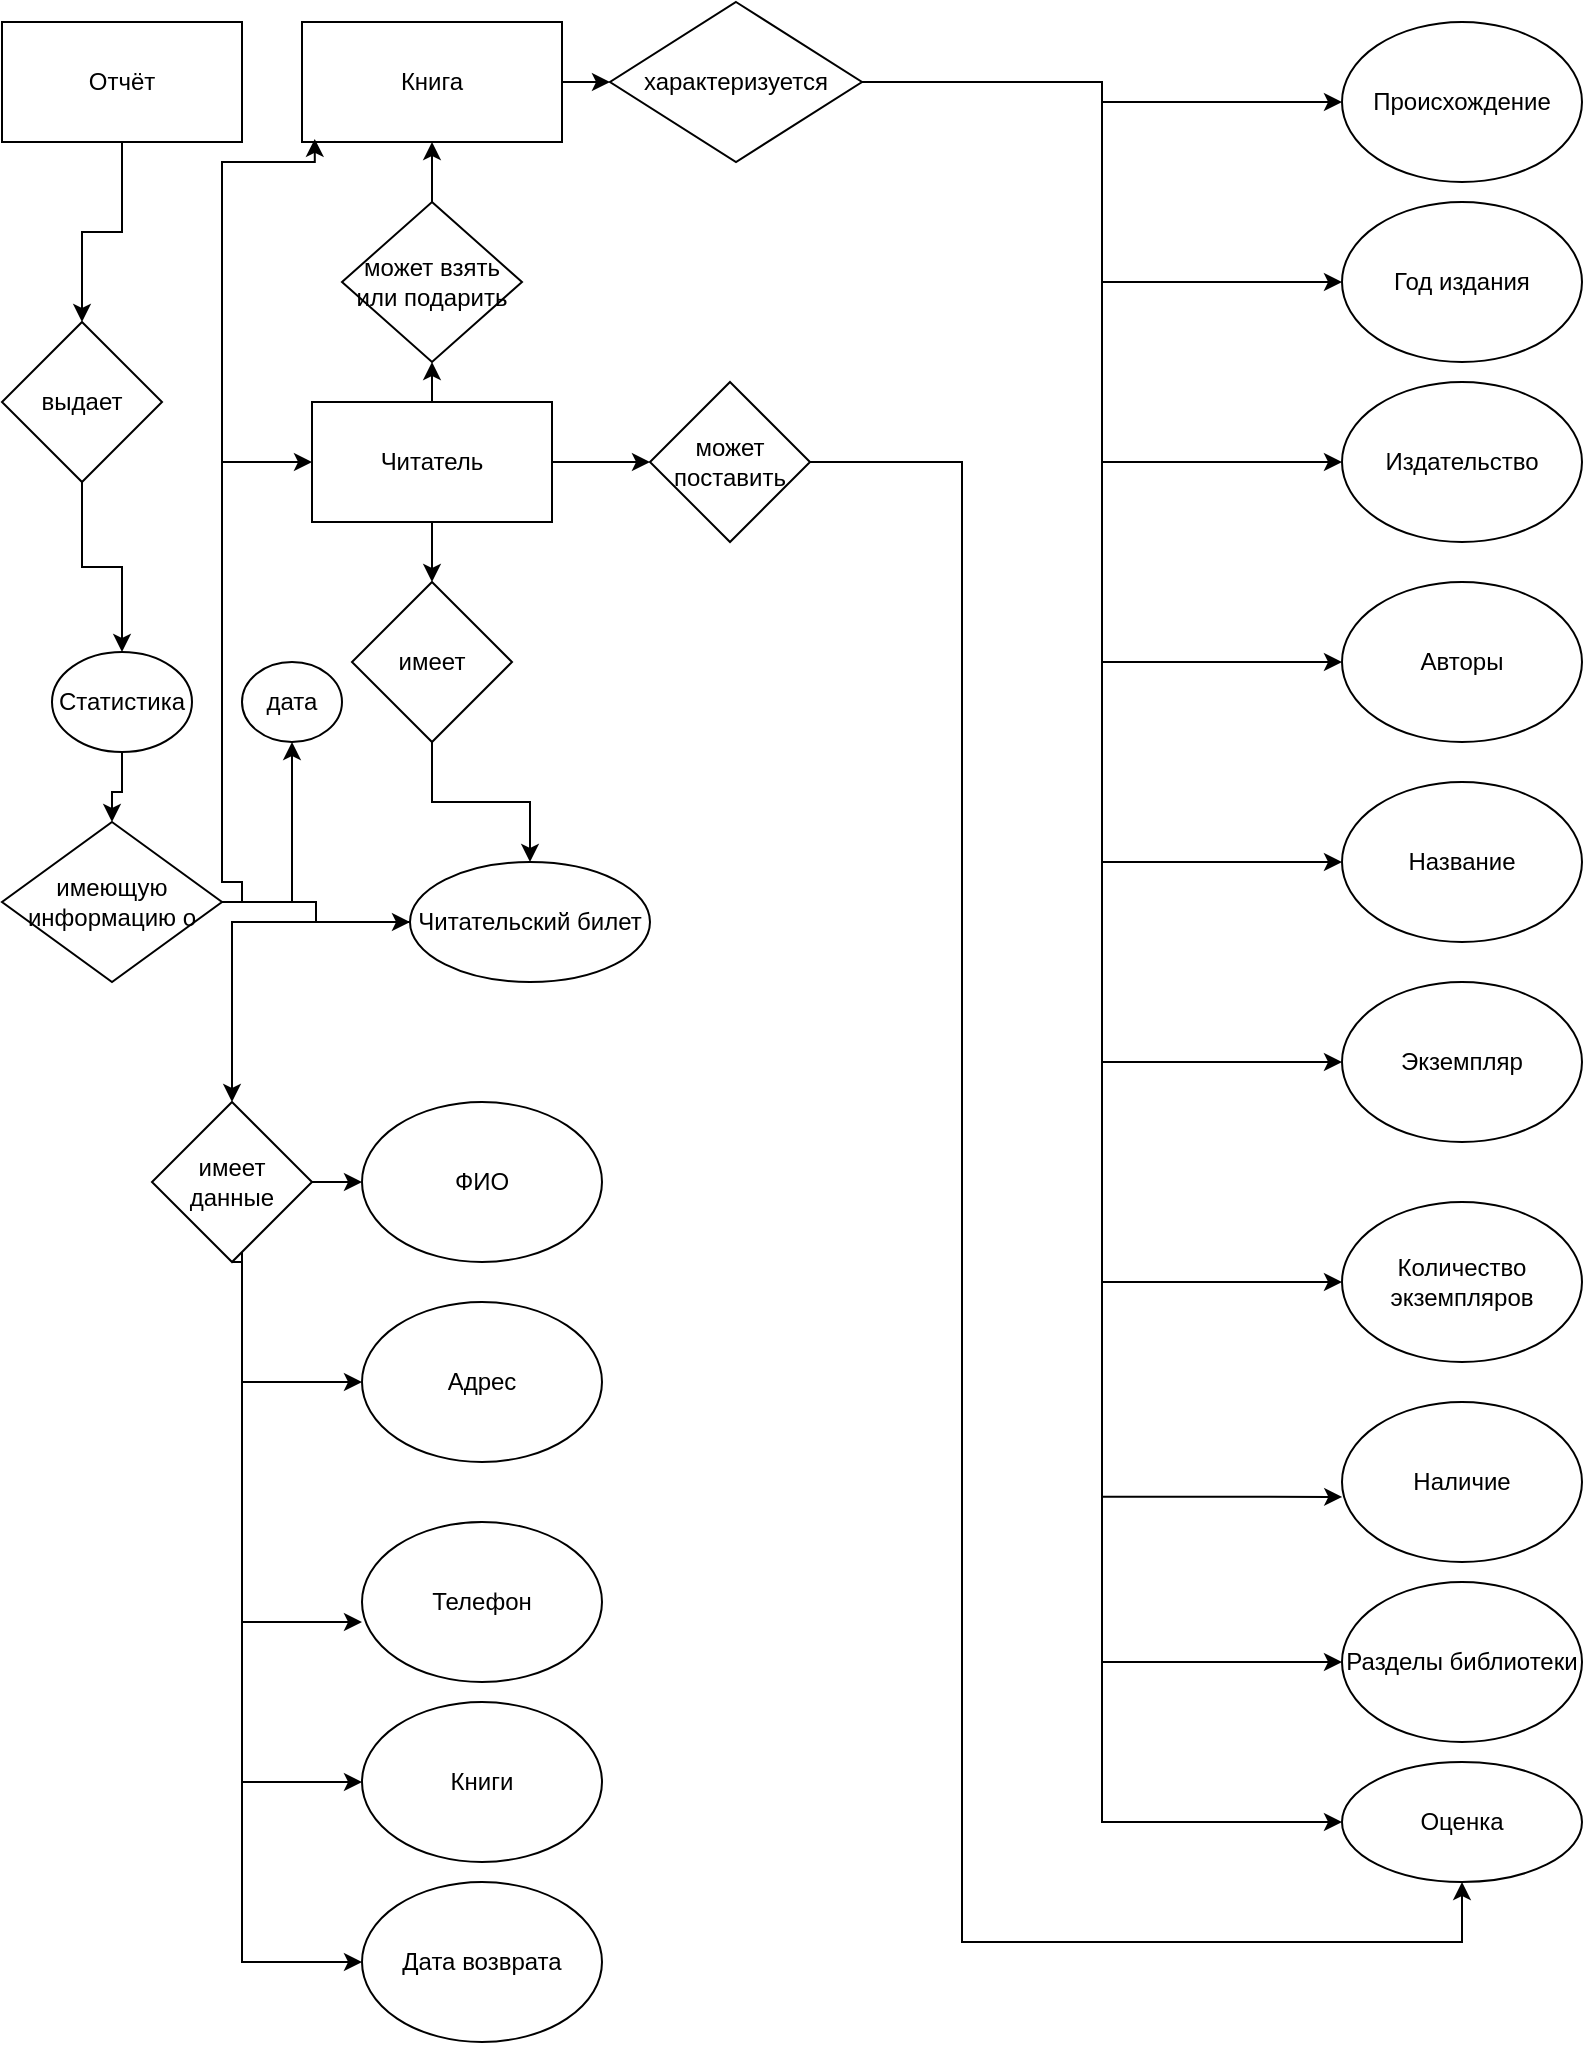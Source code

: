 <mxfile version="22.1.11" type="github">
  <diagram id="C5RBs43oDa-KdzZeNtuy" name="Page-1">
    <mxGraphModel dx="838" dy="413" grid="1" gridSize="10" guides="1" tooltips="1" connect="1" arrows="1" fold="1" page="1" pageScale="1" pageWidth="827" pageHeight="1169" math="0" shadow="0">
      <root>
        <mxCell id="WIyWlLk6GJQsqaUBKTNV-0" />
        <mxCell id="WIyWlLk6GJQsqaUBKTNV-1" parent="WIyWlLk6GJQsqaUBKTNV-0" />
        <mxCell id="y5s-uYPHy8Nzl8Kdxm5r-6" style="edgeStyle=orthogonalEdgeStyle;rounded=0;orthogonalLoop=1;jettySize=auto;html=1;entryX=0.5;entryY=1;entryDx=0;entryDy=0;" parent="WIyWlLk6GJQsqaUBKTNV-1" target="y5s-uYPHy8Nzl8Kdxm5r-2" edge="1">
          <mxGeometry relative="1" as="geometry">
            <mxPoint x="410" y="210" as="sourcePoint" />
          </mxGeometry>
        </mxCell>
        <mxCell id="y5s-uYPHy8Nzl8Kdxm5r-7" style="edgeStyle=orthogonalEdgeStyle;rounded=0;orthogonalLoop=1;jettySize=auto;html=1;" parent="WIyWlLk6GJQsqaUBKTNV-1" target="y5s-uYPHy8Nzl8Kdxm5r-1" edge="1">
          <mxGeometry relative="1" as="geometry">
            <mxPoint x="484.89" y="100.059" as="sourcePoint" />
          </mxGeometry>
        </mxCell>
        <mxCell id="2zwlkAMoo1KaE6YTXX7n-5" style="edgeStyle=orthogonalEdgeStyle;rounded=0;orthogonalLoop=1;jettySize=auto;html=1;exitX=1;exitY=0.5;exitDx=0;exitDy=0;entryX=0;entryY=0.5;entryDx=0;entryDy=0;" edge="1" parent="WIyWlLk6GJQsqaUBKTNV-1" source="y5s-uYPHy8Nzl8Kdxm5r-3" target="y5s-uYPHy8Nzl8Kdxm5r-27">
          <mxGeometry relative="1" as="geometry" />
        </mxCell>
        <mxCell id="y5s-uYPHy8Nzl8Kdxm5r-3" value="Книга" style="rounded=0;whiteSpace=wrap;html=1;" parent="WIyWlLk6GJQsqaUBKTNV-1" vertex="1">
          <mxGeometry x="160" y="20" width="130" height="60" as="geometry" />
        </mxCell>
        <mxCell id="2zwlkAMoo1KaE6YTXX7n-10" style="edgeStyle=orthogonalEdgeStyle;rounded=0;orthogonalLoop=1;jettySize=auto;html=1;exitX=0.5;exitY=0;exitDx=0;exitDy=0;entryX=0.5;entryY=1;entryDx=0;entryDy=0;" edge="1" parent="WIyWlLk6GJQsqaUBKTNV-1" source="y5s-uYPHy8Nzl8Kdxm5r-4" target="y5s-uYPHy8Nzl8Kdxm5r-11">
          <mxGeometry relative="1" as="geometry" />
        </mxCell>
        <mxCell id="2zwlkAMoo1KaE6YTXX7n-18" style="edgeStyle=orthogonalEdgeStyle;rounded=0;orthogonalLoop=1;jettySize=auto;html=1;exitX=1;exitY=0.5;exitDx=0;exitDy=0;entryX=0;entryY=0.5;entryDx=0;entryDy=0;" edge="1" parent="WIyWlLk6GJQsqaUBKTNV-1" source="y5s-uYPHy8Nzl8Kdxm5r-4" target="y5s-uYPHy8Nzl8Kdxm5r-40">
          <mxGeometry relative="1" as="geometry" />
        </mxCell>
        <mxCell id="2zwlkAMoo1KaE6YTXX7n-24" style="edgeStyle=orthogonalEdgeStyle;rounded=0;orthogonalLoop=1;jettySize=auto;html=1;exitX=0.5;exitY=1;exitDx=0;exitDy=0;entryX=0.5;entryY=0;entryDx=0;entryDy=0;" edge="1" parent="WIyWlLk6GJQsqaUBKTNV-1" source="y5s-uYPHy8Nzl8Kdxm5r-4" target="y5s-uYPHy8Nzl8Kdxm5r-63">
          <mxGeometry relative="1" as="geometry" />
        </mxCell>
        <mxCell id="y5s-uYPHy8Nzl8Kdxm5r-4" value="Читатель" style="rounded=0;whiteSpace=wrap;html=1;" parent="WIyWlLk6GJQsqaUBKTNV-1" vertex="1">
          <mxGeometry x="165" y="210" width="120" height="60" as="geometry" />
        </mxCell>
        <mxCell id="2zwlkAMoo1KaE6YTXX7n-11" style="edgeStyle=orthogonalEdgeStyle;rounded=0;orthogonalLoop=1;jettySize=auto;html=1;exitX=0.5;exitY=0;exitDx=0;exitDy=0;entryX=0.5;entryY=1;entryDx=0;entryDy=0;" edge="1" parent="WIyWlLk6GJQsqaUBKTNV-1" source="y5s-uYPHy8Nzl8Kdxm5r-11" target="y5s-uYPHy8Nzl8Kdxm5r-3">
          <mxGeometry relative="1" as="geometry" />
        </mxCell>
        <mxCell id="y5s-uYPHy8Nzl8Kdxm5r-11" value="может взять или подарить" style="rhombus;whiteSpace=wrap;html=1;" parent="WIyWlLk6GJQsqaUBKTNV-1" vertex="1">
          <mxGeometry x="180" y="110" width="90" height="80" as="geometry" />
        </mxCell>
        <mxCell id="y5s-uYPHy8Nzl8Kdxm5r-14" value="Авторы" style="ellipse;whiteSpace=wrap;html=1;" parent="WIyWlLk6GJQsqaUBKTNV-1" vertex="1">
          <mxGeometry x="680" y="300" width="120" height="80" as="geometry" />
        </mxCell>
        <mxCell id="y5s-uYPHy8Nzl8Kdxm5r-15" value="Название" style="ellipse;whiteSpace=wrap;html=1;" parent="WIyWlLk6GJQsqaUBKTNV-1" vertex="1">
          <mxGeometry x="680" y="400" width="120" height="80" as="geometry" />
        </mxCell>
        <mxCell id="y5s-uYPHy8Nzl8Kdxm5r-17" value="Экземпляр" style="ellipse;whiteSpace=wrap;html=1;" parent="WIyWlLk6GJQsqaUBKTNV-1" vertex="1">
          <mxGeometry x="680" y="500" width="120" height="80" as="geometry" />
        </mxCell>
        <mxCell id="y5s-uYPHy8Nzl8Kdxm5r-18" value="Издательство" style="ellipse;whiteSpace=wrap;html=1;" parent="WIyWlLk6GJQsqaUBKTNV-1" vertex="1">
          <mxGeometry x="680" y="200" width="120" height="80" as="geometry" />
        </mxCell>
        <mxCell id="y5s-uYPHy8Nzl8Kdxm5r-19" value="Год издания" style="ellipse;whiteSpace=wrap;html=1;" parent="WIyWlLk6GJQsqaUBKTNV-1" vertex="1">
          <mxGeometry x="680" y="110" width="120" height="80" as="geometry" />
        </mxCell>
        <mxCell id="y5s-uYPHy8Nzl8Kdxm5r-20" value="Количество экземпляров" style="ellipse;whiteSpace=wrap;html=1;" parent="WIyWlLk6GJQsqaUBKTNV-1" vertex="1">
          <mxGeometry x="680" y="610" width="120" height="80" as="geometry" />
        </mxCell>
        <mxCell id="2zwlkAMoo1KaE6YTXX7n-6" style="edgeStyle=orthogonalEdgeStyle;rounded=0;orthogonalLoop=1;jettySize=auto;html=1;exitX=1;exitY=0.5;exitDx=0;exitDy=0;" edge="1" parent="WIyWlLk6GJQsqaUBKTNV-1" source="y5s-uYPHy8Nzl8Kdxm5r-27" target="y5s-uYPHy8Nzl8Kdxm5r-49">
          <mxGeometry relative="1" as="geometry" />
        </mxCell>
        <mxCell id="2zwlkAMoo1KaE6YTXX7n-7" style="edgeStyle=orthogonalEdgeStyle;rounded=0;orthogonalLoop=1;jettySize=auto;html=1;exitX=1;exitY=0.5;exitDx=0;exitDy=0;entryX=0;entryY=0.5;entryDx=0;entryDy=0;" edge="1" parent="WIyWlLk6GJQsqaUBKTNV-1" source="y5s-uYPHy8Nzl8Kdxm5r-27" target="y5s-uYPHy8Nzl8Kdxm5r-19">
          <mxGeometry relative="1" as="geometry" />
        </mxCell>
        <mxCell id="2zwlkAMoo1KaE6YTXX7n-8" style="edgeStyle=orthogonalEdgeStyle;rounded=0;orthogonalLoop=1;jettySize=auto;html=1;exitX=1;exitY=0.5;exitDx=0;exitDy=0;entryX=0;entryY=0.5;entryDx=0;entryDy=0;" edge="1" parent="WIyWlLk6GJQsqaUBKTNV-1" source="y5s-uYPHy8Nzl8Kdxm5r-27" target="y5s-uYPHy8Nzl8Kdxm5r-18">
          <mxGeometry relative="1" as="geometry" />
        </mxCell>
        <mxCell id="2zwlkAMoo1KaE6YTXX7n-9" style="edgeStyle=orthogonalEdgeStyle;rounded=0;orthogonalLoop=1;jettySize=auto;html=1;exitX=1;exitY=0.5;exitDx=0;exitDy=0;entryX=0;entryY=0.5;entryDx=0;entryDy=0;" edge="1" parent="WIyWlLk6GJQsqaUBKTNV-1" source="y5s-uYPHy8Nzl8Kdxm5r-27" target="y5s-uYPHy8Nzl8Kdxm5r-14">
          <mxGeometry relative="1" as="geometry" />
        </mxCell>
        <mxCell id="2zwlkAMoo1KaE6YTXX7n-12" style="edgeStyle=orthogonalEdgeStyle;rounded=0;orthogonalLoop=1;jettySize=auto;html=1;exitX=1;exitY=0.5;exitDx=0;exitDy=0;entryX=0;entryY=0.5;entryDx=0;entryDy=0;" edge="1" parent="WIyWlLk6GJQsqaUBKTNV-1" source="y5s-uYPHy8Nzl8Kdxm5r-27" target="y5s-uYPHy8Nzl8Kdxm5r-15">
          <mxGeometry relative="1" as="geometry" />
        </mxCell>
        <mxCell id="2zwlkAMoo1KaE6YTXX7n-14" style="edgeStyle=orthogonalEdgeStyle;rounded=0;orthogonalLoop=1;jettySize=auto;html=1;exitX=1;exitY=0.5;exitDx=0;exitDy=0;entryX=0;entryY=0.5;entryDx=0;entryDy=0;" edge="1" parent="WIyWlLk6GJQsqaUBKTNV-1" source="y5s-uYPHy8Nzl8Kdxm5r-27" target="y5s-uYPHy8Nzl8Kdxm5r-17">
          <mxGeometry relative="1" as="geometry" />
        </mxCell>
        <mxCell id="2zwlkAMoo1KaE6YTXX7n-15" style="edgeStyle=orthogonalEdgeStyle;rounded=0;orthogonalLoop=1;jettySize=auto;html=1;entryX=0;entryY=0.5;entryDx=0;entryDy=0;" edge="1" parent="WIyWlLk6GJQsqaUBKTNV-1" source="y5s-uYPHy8Nzl8Kdxm5r-27" target="y5s-uYPHy8Nzl8Kdxm5r-20">
          <mxGeometry relative="1" as="geometry" />
        </mxCell>
        <mxCell id="2zwlkAMoo1KaE6YTXX7n-16" style="edgeStyle=orthogonalEdgeStyle;rounded=0;orthogonalLoop=1;jettySize=auto;html=1;exitX=1;exitY=0.5;exitDx=0;exitDy=0;entryX=0;entryY=0.5;entryDx=0;entryDy=0;" edge="1" parent="WIyWlLk6GJQsqaUBKTNV-1" source="y5s-uYPHy8Nzl8Kdxm5r-27" target="y5s-uYPHy8Nzl8Kdxm5r-37">
          <mxGeometry relative="1" as="geometry" />
        </mxCell>
        <mxCell id="2zwlkAMoo1KaE6YTXX7n-23" style="edgeStyle=orthogonalEdgeStyle;rounded=0;orthogonalLoop=1;jettySize=auto;html=1;entryX=0;entryY=0.5;entryDx=0;entryDy=0;" edge="1" parent="WIyWlLk6GJQsqaUBKTNV-1" source="y5s-uYPHy8Nzl8Kdxm5r-27" target="y5s-uYPHy8Nzl8Kdxm5r-22">
          <mxGeometry relative="1" as="geometry" />
        </mxCell>
        <mxCell id="y5s-uYPHy8Nzl8Kdxm5r-27" value="характеризуется" style="rhombus;whiteSpace=wrap;html=1;" parent="WIyWlLk6GJQsqaUBKTNV-1" vertex="1">
          <mxGeometry x="314" y="10" width="126" height="80" as="geometry" />
        </mxCell>
        <mxCell id="y5s-uYPHy8Nzl8Kdxm5r-37" value="Оценка" style="ellipse;whiteSpace=wrap;html=1;" parent="WIyWlLk6GJQsqaUBKTNV-1" vertex="1">
          <mxGeometry x="680" y="890" width="120" height="60" as="geometry" />
        </mxCell>
        <mxCell id="2zwlkAMoo1KaE6YTXX7n-22" style="edgeStyle=orthogonalEdgeStyle;rounded=0;orthogonalLoop=1;jettySize=auto;html=1;exitX=1;exitY=0.5;exitDx=0;exitDy=0;entryX=0.5;entryY=1;entryDx=0;entryDy=0;" edge="1" parent="WIyWlLk6GJQsqaUBKTNV-1" source="y5s-uYPHy8Nzl8Kdxm5r-40" target="y5s-uYPHy8Nzl8Kdxm5r-37">
          <mxGeometry relative="1" as="geometry">
            <Array as="points">
              <mxPoint x="490" y="240" />
              <mxPoint x="490" y="980" />
              <mxPoint x="740" y="980" />
            </Array>
          </mxGeometry>
        </mxCell>
        <mxCell id="y5s-uYPHy8Nzl8Kdxm5r-40" value="может поставить" style="rhombus;whiteSpace=wrap;html=1;" parent="WIyWlLk6GJQsqaUBKTNV-1" vertex="1">
          <mxGeometry x="334" y="200" width="80" height="80" as="geometry" />
        </mxCell>
        <mxCell id="y5s-uYPHy8Nzl8Kdxm5r-49" value="Происхождение" style="ellipse;whiteSpace=wrap;html=1;" parent="WIyWlLk6GJQsqaUBKTNV-1" vertex="1">
          <mxGeometry x="680" y="20" width="120" height="80" as="geometry" />
        </mxCell>
        <mxCell id="y5s-uYPHy8Nzl8Kdxm5r-50" value="Наличие" style="ellipse;whiteSpace=wrap;html=1;" parent="WIyWlLk6GJQsqaUBKTNV-1" vertex="1">
          <mxGeometry x="680" y="710" width="120" height="80" as="geometry" />
        </mxCell>
        <mxCell id="y5s-uYPHy8Nzl8Kdxm5r-65" style="edgeStyle=orthogonalEdgeStyle;rounded=0;orthogonalLoop=1;jettySize=auto;html=1;entryX=0.5;entryY=0;entryDx=0;entryDy=0;" parent="WIyWlLk6GJQsqaUBKTNV-1" source="y5s-uYPHy8Nzl8Kdxm5r-63" target="y5s-uYPHy8Nzl8Kdxm5r-64" edge="1">
          <mxGeometry relative="1" as="geometry" />
        </mxCell>
        <mxCell id="y5s-uYPHy8Nzl8Kdxm5r-63" value="имеет" style="rhombus;whiteSpace=wrap;html=1;" parent="WIyWlLk6GJQsqaUBKTNV-1" vertex="1">
          <mxGeometry x="185" y="300" width="80" height="80" as="geometry" />
        </mxCell>
        <mxCell id="y5s-uYPHy8Nzl8Kdxm5r-73" style="edgeStyle=orthogonalEdgeStyle;rounded=0;orthogonalLoop=1;jettySize=auto;html=1;entryX=0.5;entryY=0;entryDx=0;entryDy=0;" parent="WIyWlLk6GJQsqaUBKTNV-1" source="y5s-uYPHy8Nzl8Kdxm5r-64" target="y5s-uYPHy8Nzl8Kdxm5r-72" edge="1">
          <mxGeometry relative="1" as="geometry" />
        </mxCell>
        <mxCell id="y5s-uYPHy8Nzl8Kdxm5r-64" value="Читательский билет" style="ellipse;rounded=0;whiteSpace=wrap;html=1;" parent="WIyWlLk6GJQsqaUBKTNV-1" vertex="1">
          <mxGeometry x="214" y="440" width="120" height="60" as="geometry" />
        </mxCell>
        <mxCell id="y5s-uYPHy8Nzl8Kdxm5r-66" value="ФИО" style="ellipse;whiteSpace=wrap;html=1;" parent="WIyWlLk6GJQsqaUBKTNV-1" vertex="1">
          <mxGeometry x="190" y="560" width="120" height="80" as="geometry" />
        </mxCell>
        <mxCell id="y5s-uYPHy8Nzl8Kdxm5r-67" value="Адрес" style="ellipse;whiteSpace=wrap;html=1;" parent="WIyWlLk6GJQsqaUBKTNV-1" vertex="1">
          <mxGeometry x="190" y="660" width="120" height="80" as="geometry" />
        </mxCell>
        <mxCell id="y5s-uYPHy8Nzl8Kdxm5r-68" value="Телефон" style="ellipse;whiteSpace=wrap;html=1;" parent="WIyWlLk6GJQsqaUBKTNV-1" vertex="1">
          <mxGeometry x="190" y="770" width="120" height="80" as="geometry" />
        </mxCell>
        <mxCell id="y5s-uYPHy8Nzl8Kdxm5r-69" value="Книги" style="ellipse;whiteSpace=wrap;html=1;" parent="WIyWlLk6GJQsqaUBKTNV-1" vertex="1">
          <mxGeometry x="190" y="860" width="120" height="80" as="geometry" />
        </mxCell>
        <mxCell id="y5s-uYPHy8Nzl8Kdxm5r-70" value="Дата возврата" style="ellipse;whiteSpace=wrap;html=1;" parent="WIyWlLk6GJQsqaUBKTNV-1" vertex="1">
          <mxGeometry x="190" y="950" width="120" height="80" as="geometry" />
        </mxCell>
        <mxCell id="y5s-uYPHy8Nzl8Kdxm5r-75" style="edgeStyle=orthogonalEdgeStyle;rounded=0;orthogonalLoop=1;jettySize=auto;html=1;exitX=1;exitY=0.5;exitDx=0;exitDy=0;entryX=0;entryY=0.5;entryDx=0;entryDy=0;" parent="WIyWlLk6GJQsqaUBKTNV-1" source="y5s-uYPHy8Nzl8Kdxm5r-72" target="y5s-uYPHy8Nzl8Kdxm5r-66" edge="1">
          <mxGeometry relative="1" as="geometry" />
        </mxCell>
        <mxCell id="y5s-uYPHy8Nzl8Kdxm5r-76" style="edgeStyle=orthogonalEdgeStyle;rounded=0;orthogonalLoop=1;jettySize=auto;html=1;entryX=0;entryY=0.5;entryDx=0;entryDy=0;" parent="WIyWlLk6GJQsqaUBKTNV-1" source="y5s-uYPHy8Nzl8Kdxm5r-72" target="y5s-uYPHy8Nzl8Kdxm5r-67" edge="1">
          <mxGeometry relative="1" as="geometry">
            <Array as="points">
              <mxPoint x="130" y="700" />
              <mxPoint x="190" y="700" />
            </Array>
          </mxGeometry>
        </mxCell>
        <mxCell id="y5s-uYPHy8Nzl8Kdxm5r-77" style="edgeStyle=orthogonalEdgeStyle;rounded=0;orthogonalLoop=1;jettySize=auto;html=1;entryX=0;entryY=0.625;entryDx=0;entryDy=0;entryPerimeter=0;" parent="WIyWlLk6GJQsqaUBKTNV-1" source="y5s-uYPHy8Nzl8Kdxm5r-72" target="y5s-uYPHy8Nzl8Kdxm5r-68" edge="1">
          <mxGeometry relative="1" as="geometry">
            <mxPoint x="130" y="880.0" as="targetPoint" />
            <Array as="points">
              <mxPoint x="130" y="820" />
            </Array>
          </mxGeometry>
        </mxCell>
        <mxCell id="y5s-uYPHy8Nzl8Kdxm5r-72" value="имеет данные" style="rhombus;whiteSpace=wrap;html=1;" parent="WIyWlLk6GJQsqaUBKTNV-1" vertex="1">
          <mxGeometry x="85" y="560" width="80" height="80" as="geometry" />
        </mxCell>
        <mxCell id="y5s-uYPHy8Nzl8Kdxm5r-78" style="edgeStyle=orthogonalEdgeStyle;rounded=0;orthogonalLoop=1;jettySize=auto;html=1;exitX=0.5;exitY=1;exitDx=0;exitDy=0;entryX=0;entryY=0.5;entryDx=0;entryDy=0;" parent="WIyWlLk6GJQsqaUBKTNV-1" source="y5s-uYPHy8Nzl8Kdxm5r-72" target="y5s-uYPHy8Nzl8Kdxm5r-69" edge="1">
          <mxGeometry relative="1" as="geometry">
            <mxPoint x="170" y="950" as="targetPoint" />
            <mxPoint x="140" y="720" as="sourcePoint" />
            <Array as="points">
              <mxPoint x="130" y="640" />
              <mxPoint x="130" y="900" />
            </Array>
          </mxGeometry>
        </mxCell>
        <mxCell id="y5s-uYPHy8Nzl8Kdxm5r-79" style="edgeStyle=orthogonalEdgeStyle;rounded=0;orthogonalLoop=1;jettySize=auto;html=1;exitX=0.5;exitY=1;exitDx=0;exitDy=0;entryX=0;entryY=0.5;entryDx=0;entryDy=0;" parent="WIyWlLk6GJQsqaUBKTNV-1" source="y5s-uYPHy8Nzl8Kdxm5r-72" target="y5s-uYPHy8Nzl8Kdxm5r-70" edge="1">
          <mxGeometry relative="1" as="geometry">
            <mxPoint x="160" y="1080" as="targetPoint" />
            <mxPoint x="130" y="720" as="sourcePoint" />
            <Array as="points">
              <mxPoint x="130" y="640" />
              <mxPoint x="130" y="990" />
            </Array>
          </mxGeometry>
        </mxCell>
        <mxCell id="y5s-uYPHy8Nzl8Kdxm5r-88" style="edgeStyle=orthogonalEdgeStyle;rounded=0;orthogonalLoop=1;jettySize=auto;html=1;exitX=0.5;exitY=1;exitDx=0;exitDy=0;entryX=0.5;entryY=0;entryDx=0;entryDy=0;" parent="WIyWlLk6GJQsqaUBKTNV-1" source="y5s-uYPHy8Nzl8Kdxm5r-85" target="y5s-uYPHy8Nzl8Kdxm5r-87" edge="1">
          <mxGeometry relative="1" as="geometry" />
        </mxCell>
        <mxCell id="y5s-uYPHy8Nzl8Kdxm5r-85" value="Отчёт" style="rounded=0;whiteSpace=wrap;html=1;" parent="WIyWlLk6GJQsqaUBKTNV-1" vertex="1">
          <mxGeometry x="10" y="20" width="120" height="60" as="geometry" />
        </mxCell>
        <mxCell id="y5s-uYPHy8Nzl8Kdxm5r-96" style="edgeStyle=orthogonalEdgeStyle;rounded=0;orthogonalLoop=1;jettySize=auto;html=1;entryX=0.5;entryY=0;entryDx=0;entryDy=0;" parent="WIyWlLk6GJQsqaUBKTNV-1" source="y5s-uYPHy8Nzl8Kdxm5r-87" target="y5s-uYPHy8Nzl8Kdxm5r-95" edge="1">
          <mxGeometry relative="1" as="geometry" />
        </mxCell>
        <mxCell id="y5s-uYPHy8Nzl8Kdxm5r-87" value="выдает" style="rhombus;whiteSpace=wrap;html=1;" parent="WIyWlLk6GJQsqaUBKTNV-1" vertex="1">
          <mxGeometry x="10" y="170" width="80" height="80" as="geometry" />
        </mxCell>
        <mxCell id="y5s-uYPHy8Nzl8Kdxm5r-90" value="дата" style="ellipse;whiteSpace=wrap;html=1;" parent="WIyWlLk6GJQsqaUBKTNV-1" vertex="1">
          <mxGeometry x="130" y="340" width="50" height="40" as="geometry" />
        </mxCell>
        <mxCell id="2zwlkAMoo1KaE6YTXX7n-26" style="edgeStyle=orthogonalEdgeStyle;rounded=0;orthogonalLoop=1;jettySize=auto;html=1;exitX=0.5;exitY=1;exitDx=0;exitDy=0;" edge="1" parent="WIyWlLk6GJQsqaUBKTNV-1" source="y5s-uYPHy8Nzl8Kdxm5r-95" target="2zwlkAMoo1KaE6YTXX7n-25">
          <mxGeometry relative="1" as="geometry" />
        </mxCell>
        <mxCell id="y5s-uYPHy8Nzl8Kdxm5r-95" value="Статистика" style="ellipse;whiteSpace=wrap;html=1;" parent="WIyWlLk6GJQsqaUBKTNV-1" vertex="1">
          <mxGeometry x="35" y="335" width="70" height="50" as="geometry" />
        </mxCell>
        <mxCell id="2zwlkAMoo1KaE6YTXX7n-20" style="edgeStyle=orthogonalEdgeStyle;rounded=0;orthogonalLoop=1;jettySize=auto;html=1;entryX=0.001;entryY=0.593;entryDx=0;entryDy=0;entryPerimeter=0;" edge="1" parent="WIyWlLk6GJQsqaUBKTNV-1" source="y5s-uYPHy8Nzl8Kdxm5r-27" target="y5s-uYPHy8Nzl8Kdxm5r-50">
          <mxGeometry relative="1" as="geometry" />
        </mxCell>
        <mxCell id="y5s-uYPHy8Nzl8Kdxm5r-22" value="Разделы библиотеки&lt;br&gt;" style="ellipse;whiteSpace=wrap;html=1;rounded=0;" parent="WIyWlLk6GJQsqaUBKTNV-1" vertex="1">
          <mxGeometry x="680" y="800" width="120" height="80" as="geometry" />
        </mxCell>
        <mxCell id="2zwlkAMoo1KaE6YTXX7n-27" style="edgeStyle=orthogonalEdgeStyle;rounded=0;orthogonalLoop=1;jettySize=auto;html=1;exitX=1;exitY=0.5;exitDx=0;exitDy=0;entryX=0.5;entryY=1;entryDx=0;entryDy=0;" edge="1" parent="WIyWlLk6GJQsqaUBKTNV-1" source="2zwlkAMoo1KaE6YTXX7n-25" target="y5s-uYPHy8Nzl8Kdxm5r-90">
          <mxGeometry relative="1" as="geometry" />
        </mxCell>
        <mxCell id="2zwlkAMoo1KaE6YTXX7n-28" style="edgeStyle=orthogonalEdgeStyle;rounded=0;orthogonalLoop=1;jettySize=auto;html=1;exitX=1;exitY=0.5;exitDx=0;exitDy=0;entryX=0;entryY=0.5;entryDx=0;entryDy=0;" edge="1" parent="WIyWlLk6GJQsqaUBKTNV-1" source="2zwlkAMoo1KaE6YTXX7n-25" target="y5s-uYPHy8Nzl8Kdxm5r-64">
          <mxGeometry relative="1" as="geometry" />
        </mxCell>
        <mxCell id="2zwlkAMoo1KaE6YTXX7n-29" style="edgeStyle=orthogonalEdgeStyle;rounded=0;orthogonalLoop=1;jettySize=auto;html=1;exitX=1;exitY=0.5;exitDx=0;exitDy=0;entryX=0.049;entryY=0.974;entryDx=0;entryDy=0;entryPerimeter=0;" edge="1" parent="WIyWlLk6GJQsqaUBKTNV-1" source="2zwlkAMoo1KaE6YTXX7n-25" target="y5s-uYPHy8Nzl8Kdxm5r-3">
          <mxGeometry relative="1" as="geometry">
            <mxPoint x="110" y="460" as="sourcePoint" />
            <mxPoint x="170" y="90.0" as="targetPoint" />
            <Array as="points">
              <mxPoint x="130" y="450" />
              <mxPoint x="120" y="450" />
              <mxPoint x="120" y="90" />
              <mxPoint x="166" y="90" />
            </Array>
          </mxGeometry>
        </mxCell>
        <mxCell id="2zwlkAMoo1KaE6YTXX7n-30" style="edgeStyle=orthogonalEdgeStyle;rounded=0;orthogonalLoop=1;jettySize=auto;html=1;exitX=1;exitY=0.5;exitDx=0;exitDy=0;entryX=0;entryY=0.5;entryDx=0;entryDy=0;" edge="1" parent="WIyWlLk6GJQsqaUBKTNV-1" source="2zwlkAMoo1KaE6YTXX7n-25" target="y5s-uYPHy8Nzl8Kdxm5r-4">
          <mxGeometry relative="1" as="geometry">
            <Array as="points">
              <mxPoint x="130" y="450" />
              <mxPoint x="120" y="450" />
              <mxPoint x="120" y="240" />
            </Array>
          </mxGeometry>
        </mxCell>
        <mxCell id="2zwlkAMoo1KaE6YTXX7n-25" value="имеющую информацию о" style="rhombus;whiteSpace=wrap;html=1;" vertex="1" parent="WIyWlLk6GJQsqaUBKTNV-1">
          <mxGeometry x="10" y="420" width="110" height="80" as="geometry" />
        </mxCell>
      </root>
    </mxGraphModel>
  </diagram>
</mxfile>
